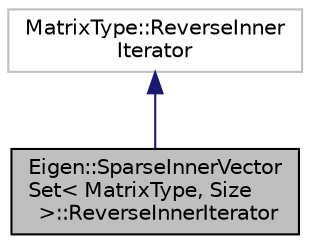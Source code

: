 digraph "Eigen::SparseInnerVectorSet&lt; MatrixType, Size &gt;::ReverseInnerIterator"
{
  edge [fontname="Helvetica",fontsize="10",labelfontname="Helvetica",labelfontsize="10"];
  node [fontname="Helvetica",fontsize="10",shape=record];
  Node1 [label="Eigen::SparseInnerVector\lSet\< MatrixType, Size\l \>::ReverseInnerIterator",height=0.2,width=0.4,color="black", fillcolor="grey75", style="filled" fontcolor="black"];
  Node2 -> Node1 [dir="back",color="midnightblue",fontsize="10",style="solid",fontname="Helvetica"];
  Node2 [label="MatrixType::ReverseInner\lIterator",height=0.2,width=0.4,color="grey75", fillcolor="white", style="filled"];
}

